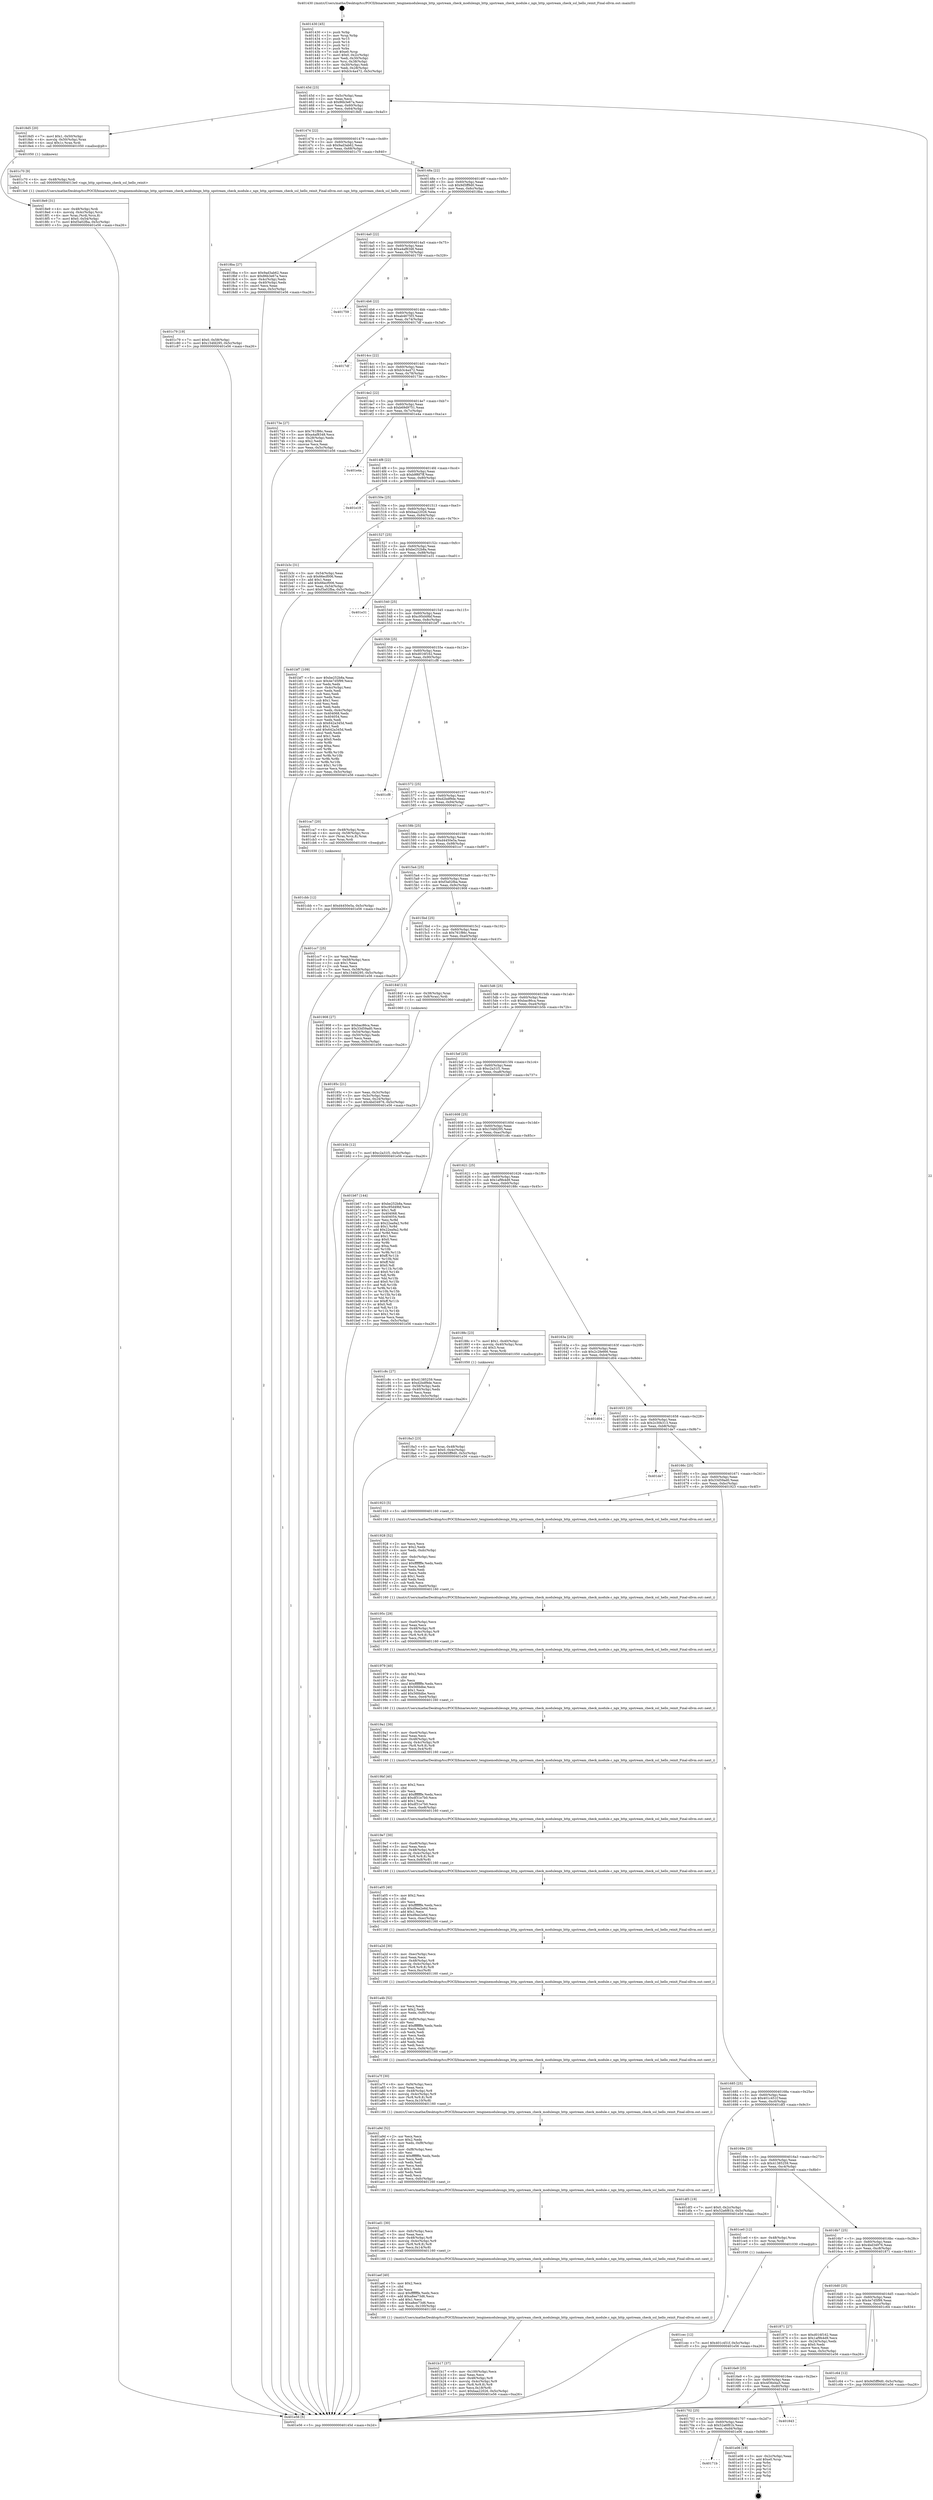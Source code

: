 digraph "0x401430" {
  label = "0x401430 (/mnt/c/Users/mathe/Desktop/tcc/POCII/binaries/extr_tenginemodulesngx_http_upstream_check_modulengx_http_upstream_check_module.c_ngx_http_upstream_check_ssl_hello_reinit_Final-ollvm.out::main(0))"
  labelloc = "t"
  node[shape=record]

  Entry [label="",width=0.3,height=0.3,shape=circle,fillcolor=black,style=filled]
  "0x40145d" [label="{
     0x40145d [23]\l
     | [instrs]\l
     &nbsp;&nbsp;0x40145d \<+3\>: mov -0x5c(%rbp),%eax\l
     &nbsp;&nbsp;0x401460 \<+2\>: mov %eax,%ecx\l
     &nbsp;&nbsp;0x401462 \<+6\>: sub $0x86b3e67a,%ecx\l
     &nbsp;&nbsp;0x401468 \<+3\>: mov %eax,-0x60(%rbp)\l
     &nbsp;&nbsp;0x40146b \<+3\>: mov %ecx,-0x64(%rbp)\l
     &nbsp;&nbsp;0x40146e \<+6\>: je 00000000004018d5 \<main+0x4a5\>\l
  }"]
  "0x4018d5" [label="{
     0x4018d5 [20]\l
     | [instrs]\l
     &nbsp;&nbsp;0x4018d5 \<+7\>: movl $0x1,-0x50(%rbp)\l
     &nbsp;&nbsp;0x4018dc \<+4\>: movslq -0x50(%rbp),%rax\l
     &nbsp;&nbsp;0x4018e0 \<+4\>: imul $0x1c,%rax,%rdi\l
     &nbsp;&nbsp;0x4018e4 \<+5\>: call 0000000000401050 \<malloc@plt\>\l
     | [calls]\l
     &nbsp;&nbsp;0x401050 \{1\} (unknown)\l
  }"]
  "0x401474" [label="{
     0x401474 [22]\l
     | [instrs]\l
     &nbsp;&nbsp;0x401474 \<+5\>: jmp 0000000000401479 \<main+0x49\>\l
     &nbsp;&nbsp;0x401479 \<+3\>: mov -0x60(%rbp),%eax\l
     &nbsp;&nbsp;0x40147c \<+5\>: sub $0x9ad3ab62,%eax\l
     &nbsp;&nbsp;0x401481 \<+3\>: mov %eax,-0x68(%rbp)\l
     &nbsp;&nbsp;0x401484 \<+6\>: je 0000000000401c70 \<main+0x840\>\l
  }"]
  Exit [label="",width=0.3,height=0.3,shape=circle,fillcolor=black,style=filled,peripheries=2]
  "0x401c70" [label="{
     0x401c70 [9]\l
     | [instrs]\l
     &nbsp;&nbsp;0x401c70 \<+4\>: mov -0x48(%rbp),%rdi\l
     &nbsp;&nbsp;0x401c74 \<+5\>: call 00000000004013e0 \<ngx_http_upstream_check_ssl_hello_reinit\>\l
     | [calls]\l
     &nbsp;&nbsp;0x4013e0 \{1\} (/mnt/c/Users/mathe/Desktop/tcc/POCII/binaries/extr_tenginemodulesngx_http_upstream_check_modulengx_http_upstream_check_module.c_ngx_http_upstream_check_ssl_hello_reinit_Final-ollvm.out::ngx_http_upstream_check_ssl_hello_reinit)\l
  }"]
  "0x40148a" [label="{
     0x40148a [22]\l
     | [instrs]\l
     &nbsp;&nbsp;0x40148a \<+5\>: jmp 000000000040148f \<main+0x5f\>\l
     &nbsp;&nbsp;0x40148f \<+3\>: mov -0x60(%rbp),%eax\l
     &nbsp;&nbsp;0x401492 \<+5\>: sub $0x9d5ff9d0,%eax\l
     &nbsp;&nbsp;0x401497 \<+3\>: mov %eax,-0x6c(%rbp)\l
     &nbsp;&nbsp;0x40149a \<+6\>: je 00000000004018ba \<main+0x48a\>\l
  }"]
  "0x40171b" [label="{
     0x40171b\l
  }", style=dashed]
  "0x4018ba" [label="{
     0x4018ba [27]\l
     | [instrs]\l
     &nbsp;&nbsp;0x4018ba \<+5\>: mov $0x9ad3ab62,%eax\l
     &nbsp;&nbsp;0x4018bf \<+5\>: mov $0x86b3e67a,%ecx\l
     &nbsp;&nbsp;0x4018c4 \<+3\>: mov -0x4c(%rbp),%edx\l
     &nbsp;&nbsp;0x4018c7 \<+3\>: cmp -0x40(%rbp),%edx\l
     &nbsp;&nbsp;0x4018ca \<+3\>: cmovl %ecx,%eax\l
     &nbsp;&nbsp;0x4018cd \<+3\>: mov %eax,-0x5c(%rbp)\l
     &nbsp;&nbsp;0x4018d0 \<+5\>: jmp 0000000000401e56 \<main+0xa26\>\l
  }"]
  "0x4014a0" [label="{
     0x4014a0 [22]\l
     | [instrs]\l
     &nbsp;&nbsp;0x4014a0 \<+5\>: jmp 00000000004014a5 \<main+0x75\>\l
     &nbsp;&nbsp;0x4014a5 \<+3\>: mov -0x60(%rbp),%eax\l
     &nbsp;&nbsp;0x4014a8 \<+5\>: sub $0xa4af8348,%eax\l
     &nbsp;&nbsp;0x4014ad \<+3\>: mov %eax,-0x70(%rbp)\l
     &nbsp;&nbsp;0x4014b0 \<+6\>: je 0000000000401759 \<main+0x329\>\l
  }"]
  "0x401e06" [label="{
     0x401e06 [19]\l
     | [instrs]\l
     &nbsp;&nbsp;0x401e06 \<+3\>: mov -0x2c(%rbp),%eax\l
     &nbsp;&nbsp;0x401e09 \<+7\>: add $0xe0,%rsp\l
     &nbsp;&nbsp;0x401e10 \<+1\>: pop %rbx\l
     &nbsp;&nbsp;0x401e11 \<+2\>: pop %r12\l
     &nbsp;&nbsp;0x401e13 \<+2\>: pop %r14\l
     &nbsp;&nbsp;0x401e15 \<+2\>: pop %r15\l
     &nbsp;&nbsp;0x401e17 \<+1\>: pop %rbp\l
     &nbsp;&nbsp;0x401e18 \<+1\>: ret\l
  }"]
  "0x401759" [label="{
     0x401759\l
  }", style=dashed]
  "0x4014b6" [label="{
     0x4014b6 [22]\l
     | [instrs]\l
     &nbsp;&nbsp;0x4014b6 \<+5\>: jmp 00000000004014bb \<main+0x8b\>\l
     &nbsp;&nbsp;0x4014bb \<+3\>: mov -0x60(%rbp),%eax\l
     &nbsp;&nbsp;0x4014be \<+5\>: sub $0xab4675f3,%eax\l
     &nbsp;&nbsp;0x4014c3 \<+3\>: mov %eax,-0x74(%rbp)\l
     &nbsp;&nbsp;0x4014c6 \<+6\>: je 00000000004017df \<main+0x3af\>\l
  }"]
  "0x401702" [label="{
     0x401702 [25]\l
     | [instrs]\l
     &nbsp;&nbsp;0x401702 \<+5\>: jmp 0000000000401707 \<main+0x2d7\>\l
     &nbsp;&nbsp;0x401707 \<+3\>: mov -0x60(%rbp),%eax\l
     &nbsp;&nbsp;0x40170a \<+5\>: sub $0x52a6f81b,%eax\l
     &nbsp;&nbsp;0x40170f \<+6\>: mov %eax,-0xd4(%rbp)\l
     &nbsp;&nbsp;0x401715 \<+6\>: je 0000000000401e06 \<main+0x9d6\>\l
  }"]
  "0x4017df" [label="{
     0x4017df\l
  }", style=dashed]
  "0x4014cc" [label="{
     0x4014cc [22]\l
     | [instrs]\l
     &nbsp;&nbsp;0x4014cc \<+5\>: jmp 00000000004014d1 \<main+0xa1\>\l
     &nbsp;&nbsp;0x4014d1 \<+3\>: mov -0x60(%rbp),%eax\l
     &nbsp;&nbsp;0x4014d4 \<+5\>: sub $0xb3c4a472,%eax\l
     &nbsp;&nbsp;0x4014d9 \<+3\>: mov %eax,-0x78(%rbp)\l
     &nbsp;&nbsp;0x4014dc \<+6\>: je 000000000040173e \<main+0x30e\>\l
  }"]
  "0x401843" [label="{
     0x401843\l
  }", style=dashed]
  "0x40173e" [label="{
     0x40173e [27]\l
     | [instrs]\l
     &nbsp;&nbsp;0x40173e \<+5\>: mov $0x761f86c,%eax\l
     &nbsp;&nbsp;0x401743 \<+5\>: mov $0xa4af8348,%ecx\l
     &nbsp;&nbsp;0x401748 \<+3\>: mov -0x28(%rbp),%edx\l
     &nbsp;&nbsp;0x40174b \<+3\>: cmp $0x2,%edx\l
     &nbsp;&nbsp;0x40174e \<+3\>: cmovne %ecx,%eax\l
     &nbsp;&nbsp;0x401751 \<+3\>: mov %eax,-0x5c(%rbp)\l
     &nbsp;&nbsp;0x401754 \<+5\>: jmp 0000000000401e56 \<main+0xa26\>\l
  }"]
  "0x4014e2" [label="{
     0x4014e2 [22]\l
     | [instrs]\l
     &nbsp;&nbsp;0x4014e2 \<+5\>: jmp 00000000004014e7 \<main+0xb7\>\l
     &nbsp;&nbsp;0x4014e7 \<+3\>: mov -0x60(%rbp),%eax\l
     &nbsp;&nbsp;0x4014ea \<+5\>: sub $0xb69d9751,%eax\l
     &nbsp;&nbsp;0x4014ef \<+3\>: mov %eax,-0x7c(%rbp)\l
     &nbsp;&nbsp;0x4014f2 \<+6\>: je 0000000000401e4a \<main+0xa1a\>\l
  }"]
  "0x401e56" [label="{
     0x401e56 [5]\l
     | [instrs]\l
     &nbsp;&nbsp;0x401e56 \<+5\>: jmp 000000000040145d \<main+0x2d\>\l
  }"]
  "0x401430" [label="{
     0x401430 [45]\l
     | [instrs]\l
     &nbsp;&nbsp;0x401430 \<+1\>: push %rbp\l
     &nbsp;&nbsp;0x401431 \<+3\>: mov %rsp,%rbp\l
     &nbsp;&nbsp;0x401434 \<+2\>: push %r15\l
     &nbsp;&nbsp;0x401436 \<+2\>: push %r14\l
     &nbsp;&nbsp;0x401438 \<+2\>: push %r12\l
     &nbsp;&nbsp;0x40143a \<+1\>: push %rbx\l
     &nbsp;&nbsp;0x40143b \<+7\>: sub $0xe0,%rsp\l
     &nbsp;&nbsp;0x401442 \<+7\>: movl $0x0,-0x2c(%rbp)\l
     &nbsp;&nbsp;0x401449 \<+3\>: mov %edi,-0x30(%rbp)\l
     &nbsp;&nbsp;0x40144c \<+4\>: mov %rsi,-0x38(%rbp)\l
     &nbsp;&nbsp;0x401450 \<+3\>: mov -0x30(%rbp),%edi\l
     &nbsp;&nbsp;0x401453 \<+3\>: mov %edi,-0x28(%rbp)\l
     &nbsp;&nbsp;0x401456 \<+7\>: movl $0xb3c4a472,-0x5c(%rbp)\l
  }"]
  "0x401cec" [label="{
     0x401cec [12]\l
     | [instrs]\l
     &nbsp;&nbsp;0x401cec \<+7\>: movl $0x401c451f,-0x5c(%rbp)\l
     &nbsp;&nbsp;0x401cf3 \<+5\>: jmp 0000000000401e56 \<main+0xa26\>\l
  }"]
  "0x401e4a" [label="{
     0x401e4a\l
  }", style=dashed]
  "0x4014f8" [label="{
     0x4014f8 [22]\l
     | [instrs]\l
     &nbsp;&nbsp;0x4014f8 \<+5\>: jmp 00000000004014fd \<main+0xcd\>\l
     &nbsp;&nbsp;0x4014fd \<+3\>: mov -0x60(%rbp),%eax\l
     &nbsp;&nbsp;0x401500 \<+5\>: sub $0xb9f6f7ff,%eax\l
     &nbsp;&nbsp;0x401505 \<+3\>: mov %eax,-0x80(%rbp)\l
     &nbsp;&nbsp;0x401508 \<+6\>: je 0000000000401e19 \<main+0x9e9\>\l
  }"]
  "0x401cbb" [label="{
     0x401cbb [12]\l
     | [instrs]\l
     &nbsp;&nbsp;0x401cbb \<+7\>: movl $0xd4450e5a,-0x5c(%rbp)\l
     &nbsp;&nbsp;0x401cc2 \<+5\>: jmp 0000000000401e56 \<main+0xa26\>\l
  }"]
  "0x401e19" [label="{
     0x401e19\l
  }", style=dashed]
  "0x40150e" [label="{
     0x40150e [25]\l
     | [instrs]\l
     &nbsp;&nbsp;0x40150e \<+5\>: jmp 0000000000401513 \<main+0xe3\>\l
     &nbsp;&nbsp;0x401513 \<+3\>: mov -0x60(%rbp),%eax\l
     &nbsp;&nbsp;0x401516 \<+5\>: sub $0xbaa22026,%eax\l
     &nbsp;&nbsp;0x40151b \<+6\>: mov %eax,-0x84(%rbp)\l
     &nbsp;&nbsp;0x401521 \<+6\>: je 0000000000401b3c \<main+0x70c\>\l
  }"]
  "0x401c79" [label="{
     0x401c79 [19]\l
     | [instrs]\l
     &nbsp;&nbsp;0x401c79 \<+7\>: movl $0x0,-0x58(%rbp)\l
     &nbsp;&nbsp;0x401c80 \<+7\>: movl $0x154fd295,-0x5c(%rbp)\l
     &nbsp;&nbsp;0x401c87 \<+5\>: jmp 0000000000401e56 \<main+0xa26\>\l
  }"]
  "0x401b3c" [label="{
     0x401b3c [31]\l
     | [instrs]\l
     &nbsp;&nbsp;0x401b3c \<+3\>: mov -0x54(%rbp),%eax\l
     &nbsp;&nbsp;0x401b3f \<+5\>: sub $0x66ecf006,%eax\l
     &nbsp;&nbsp;0x401b44 \<+3\>: add $0x1,%eax\l
     &nbsp;&nbsp;0x401b47 \<+5\>: add $0x66ecf006,%eax\l
     &nbsp;&nbsp;0x401b4c \<+3\>: mov %eax,-0x54(%rbp)\l
     &nbsp;&nbsp;0x401b4f \<+7\>: movl $0xf3a02fba,-0x5c(%rbp)\l
     &nbsp;&nbsp;0x401b56 \<+5\>: jmp 0000000000401e56 \<main+0xa26\>\l
  }"]
  "0x401527" [label="{
     0x401527 [25]\l
     | [instrs]\l
     &nbsp;&nbsp;0x401527 \<+5\>: jmp 000000000040152c \<main+0xfc\>\l
     &nbsp;&nbsp;0x40152c \<+3\>: mov -0x60(%rbp),%eax\l
     &nbsp;&nbsp;0x40152f \<+5\>: sub $0xbe252b8a,%eax\l
     &nbsp;&nbsp;0x401534 \<+6\>: mov %eax,-0x88(%rbp)\l
     &nbsp;&nbsp;0x40153a \<+6\>: je 0000000000401e31 \<main+0xa01\>\l
  }"]
  "0x4016e9" [label="{
     0x4016e9 [25]\l
     | [instrs]\l
     &nbsp;&nbsp;0x4016e9 \<+5\>: jmp 00000000004016ee \<main+0x2be\>\l
     &nbsp;&nbsp;0x4016ee \<+3\>: mov -0x60(%rbp),%eax\l
     &nbsp;&nbsp;0x4016f1 \<+5\>: sub $0x4f36d4a5,%eax\l
     &nbsp;&nbsp;0x4016f6 \<+6\>: mov %eax,-0xd0(%rbp)\l
     &nbsp;&nbsp;0x4016fc \<+6\>: je 0000000000401843 \<main+0x413\>\l
  }"]
  "0x401e31" [label="{
     0x401e31\l
  }", style=dashed]
  "0x401540" [label="{
     0x401540 [25]\l
     | [instrs]\l
     &nbsp;&nbsp;0x401540 \<+5\>: jmp 0000000000401545 \<main+0x115\>\l
     &nbsp;&nbsp;0x401545 \<+3\>: mov -0x60(%rbp),%eax\l
     &nbsp;&nbsp;0x401548 \<+5\>: sub $0xc95d49bf,%eax\l
     &nbsp;&nbsp;0x40154d \<+6\>: mov %eax,-0x8c(%rbp)\l
     &nbsp;&nbsp;0x401553 \<+6\>: je 0000000000401bf7 \<main+0x7c7\>\l
  }"]
  "0x401c64" [label="{
     0x401c64 [12]\l
     | [instrs]\l
     &nbsp;&nbsp;0x401c64 \<+7\>: movl $0x9d5ff9d0,-0x5c(%rbp)\l
     &nbsp;&nbsp;0x401c6b \<+5\>: jmp 0000000000401e56 \<main+0xa26\>\l
  }"]
  "0x401bf7" [label="{
     0x401bf7 [109]\l
     | [instrs]\l
     &nbsp;&nbsp;0x401bf7 \<+5\>: mov $0xbe252b8a,%eax\l
     &nbsp;&nbsp;0x401bfc \<+5\>: mov $0x4e7d5f99,%ecx\l
     &nbsp;&nbsp;0x401c01 \<+2\>: xor %edx,%edx\l
     &nbsp;&nbsp;0x401c03 \<+3\>: mov -0x4c(%rbp),%esi\l
     &nbsp;&nbsp;0x401c06 \<+2\>: mov %edx,%edi\l
     &nbsp;&nbsp;0x401c08 \<+2\>: sub %esi,%edi\l
     &nbsp;&nbsp;0x401c0a \<+2\>: mov %edx,%esi\l
     &nbsp;&nbsp;0x401c0c \<+3\>: sub $0x1,%esi\l
     &nbsp;&nbsp;0x401c0f \<+2\>: add %esi,%edi\l
     &nbsp;&nbsp;0x401c11 \<+2\>: sub %edi,%edx\l
     &nbsp;&nbsp;0x401c13 \<+3\>: mov %edx,-0x4c(%rbp)\l
     &nbsp;&nbsp;0x401c16 \<+7\>: mov 0x404068,%edx\l
     &nbsp;&nbsp;0x401c1d \<+7\>: mov 0x404054,%esi\l
     &nbsp;&nbsp;0x401c24 \<+2\>: mov %edx,%edi\l
     &nbsp;&nbsp;0x401c26 \<+6\>: sub $0x642a345d,%edi\l
     &nbsp;&nbsp;0x401c2c \<+3\>: sub $0x1,%edi\l
     &nbsp;&nbsp;0x401c2f \<+6\>: add $0x642a345d,%edi\l
     &nbsp;&nbsp;0x401c35 \<+3\>: imul %edi,%edx\l
     &nbsp;&nbsp;0x401c38 \<+3\>: and $0x1,%edx\l
     &nbsp;&nbsp;0x401c3b \<+3\>: cmp $0x0,%edx\l
     &nbsp;&nbsp;0x401c3e \<+4\>: sete %r8b\l
     &nbsp;&nbsp;0x401c42 \<+3\>: cmp $0xa,%esi\l
     &nbsp;&nbsp;0x401c45 \<+4\>: setl %r9b\l
     &nbsp;&nbsp;0x401c49 \<+3\>: mov %r8b,%r10b\l
     &nbsp;&nbsp;0x401c4c \<+3\>: and %r9b,%r10b\l
     &nbsp;&nbsp;0x401c4f \<+3\>: xor %r9b,%r8b\l
     &nbsp;&nbsp;0x401c52 \<+3\>: or %r8b,%r10b\l
     &nbsp;&nbsp;0x401c55 \<+4\>: test $0x1,%r10b\l
     &nbsp;&nbsp;0x401c59 \<+3\>: cmovne %ecx,%eax\l
     &nbsp;&nbsp;0x401c5c \<+3\>: mov %eax,-0x5c(%rbp)\l
     &nbsp;&nbsp;0x401c5f \<+5\>: jmp 0000000000401e56 \<main+0xa26\>\l
  }"]
  "0x401559" [label="{
     0x401559 [25]\l
     | [instrs]\l
     &nbsp;&nbsp;0x401559 \<+5\>: jmp 000000000040155e \<main+0x12e\>\l
     &nbsp;&nbsp;0x40155e \<+3\>: mov -0x60(%rbp),%eax\l
     &nbsp;&nbsp;0x401561 \<+5\>: sub $0xd016f162,%eax\l
     &nbsp;&nbsp;0x401566 \<+6\>: mov %eax,-0x90(%rbp)\l
     &nbsp;&nbsp;0x40156c \<+6\>: je 0000000000401cf8 \<main+0x8c8\>\l
  }"]
  "0x401b17" [label="{
     0x401b17 [37]\l
     | [instrs]\l
     &nbsp;&nbsp;0x401b17 \<+6\>: mov -0x100(%rbp),%ecx\l
     &nbsp;&nbsp;0x401b1d \<+3\>: imul %eax,%ecx\l
     &nbsp;&nbsp;0x401b20 \<+4\>: mov -0x48(%rbp),%r8\l
     &nbsp;&nbsp;0x401b24 \<+4\>: movslq -0x4c(%rbp),%r9\l
     &nbsp;&nbsp;0x401b28 \<+4\>: mov (%r8,%r9,8),%r8\l
     &nbsp;&nbsp;0x401b2c \<+4\>: mov %ecx,0x18(%r8)\l
     &nbsp;&nbsp;0x401b30 \<+7\>: movl $0xbaa22026,-0x5c(%rbp)\l
     &nbsp;&nbsp;0x401b37 \<+5\>: jmp 0000000000401e56 \<main+0xa26\>\l
  }"]
  "0x401cf8" [label="{
     0x401cf8\l
  }", style=dashed]
  "0x401572" [label="{
     0x401572 [25]\l
     | [instrs]\l
     &nbsp;&nbsp;0x401572 \<+5\>: jmp 0000000000401577 \<main+0x147\>\l
     &nbsp;&nbsp;0x401577 \<+3\>: mov -0x60(%rbp),%eax\l
     &nbsp;&nbsp;0x40157a \<+5\>: sub $0xd2bdf9de,%eax\l
     &nbsp;&nbsp;0x40157f \<+6\>: mov %eax,-0x94(%rbp)\l
     &nbsp;&nbsp;0x401585 \<+6\>: je 0000000000401ca7 \<main+0x877\>\l
  }"]
  "0x401aef" [label="{
     0x401aef [40]\l
     | [instrs]\l
     &nbsp;&nbsp;0x401aef \<+5\>: mov $0x2,%ecx\l
     &nbsp;&nbsp;0x401af4 \<+1\>: cltd\l
     &nbsp;&nbsp;0x401af5 \<+2\>: idiv %ecx\l
     &nbsp;&nbsp;0x401af7 \<+6\>: imul $0xfffffffe,%edx,%ecx\l
     &nbsp;&nbsp;0x401afd \<+6\>: add $0xa8ee73d6,%ecx\l
     &nbsp;&nbsp;0x401b03 \<+3\>: add $0x1,%ecx\l
     &nbsp;&nbsp;0x401b06 \<+6\>: sub $0xa8ee73d6,%ecx\l
     &nbsp;&nbsp;0x401b0c \<+6\>: mov %ecx,-0x100(%rbp)\l
     &nbsp;&nbsp;0x401b12 \<+5\>: call 0000000000401160 \<next_i\>\l
     | [calls]\l
     &nbsp;&nbsp;0x401160 \{1\} (/mnt/c/Users/mathe/Desktop/tcc/POCII/binaries/extr_tenginemodulesngx_http_upstream_check_modulengx_http_upstream_check_module.c_ngx_http_upstream_check_ssl_hello_reinit_Final-ollvm.out::next_i)\l
  }"]
  "0x401ca7" [label="{
     0x401ca7 [20]\l
     | [instrs]\l
     &nbsp;&nbsp;0x401ca7 \<+4\>: mov -0x48(%rbp),%rax\l
     &nbsp;&nbsp;0x401cab \<+4\>: movslq -0x58(%rbp),%rcx\l
     &nbsp;&nbsp;0x401caf \<+4\>: mov (%rax,%rcx,8),%rax\l
     &nbsp;&nbsp;0x401cb3 \<+3\>: mov %rax,%rdi\l
     &nbsp;&nbsp;0x401cb6 \<+5\>: call 0000000000401030 \<free@plt\>\l
     | [calls]\l
     &nbsp;&nbsp;0x401030 \{1\} (unknown)\l
  }"]
  "0x40158b" [label="{
     0x40158b [25]\l
     | [instrs]\l
     &nbsp;&nbsp;0x40158b \<+5\>: jmp 0000000000401590 \<main+0x160\>\l
     &nbsp;&nbsp;0x401590 \<+3\>: mov -0x60(%rbp),%eax\l
     &nbsp;&nbsp;0x401593 \<+5\>: sub $0xd4450e5a,%eax\l
     &nbsp;&nbsp;0x401598 \<+6\>: mov %eax,-0x98(%rbp)\l
     &nbsp;&nbsp;0x40159e \<+6\>: je 0000000000401cc7 \<main+0x897\>\l
  }"]
  "0x401ad1" [label="{
     0x401ad1 [30]\l
     | [instrs]\l
     &nbsp;&nbsp;0x401ad1 \<+6\>: mov -0xfc(%rbp),%ecx\l
     &nbsp;&nbsp;0x401ad7 \<+3\>: imul %eax,%ecx\l
     &nbsp;&nbsp;0x401ada \<+4\>: mov -0x48(%rbp),%r8\l
     &nbsp;&nbsp;0x401ade \<+4\>: movslq -0x4c(%rbp),%r9\l
     &nbsp;&nbsp;0x401ae2 \<+4\>: mov (%r8,%r9,8),%r8\l
     &nbsp;&nbsp;0x401ae6 \<+4\>: mov %ecx,0x14(%r8)\l
     &nbsp;&nbsp;0x401aea \<+5\>: call 0000000000401160 \<next_i\>\l
     | [calls]\l
     &nbsp;&nbsp;0x401160 \{1\} (/mnt/c/Users/mathe/Desktop/tcc/POCII/binaries/extr_tenginemodulesngx_http_upstream_check_modulengx_http_upstream_check_module.c_ngx_http_upstream_check_ssl_hello_reinit_Final-ollvm.out::next_i)\l
  }"]
  "0x401cc7" [label="{
     0x401cc7 [25]\l
     | [instrs]\l
     &nbsp;&nbsp;0x401cc7 \<+2\>: xor %eax,%eax\l
     &nbsp;&nbsp;0x401cc9 \<+3\>: mov -0x58(%rbp),%ecx\l
     &nbsp;&nbsp;0x401ccc \<+3\>: sub $0x1,%eax\l
     &nbsp;&nbsp;0x401ccf \<+2\>: sub %eax,%ecx\l
     &nbsp;&nbsp;0x401cd1 \<+3\>: mov %ecx,-0x58(%rbp)\l
     &nbsp;&nbsp;0x401cd4 \<+7\>: movl $0x154fd295,-0x5c(%rbp)\l
     &nbsp;&nbsp;0x401cdb \<+5\>: jmp 0000000000401e56 \<main+0xa26\>\l
  }"]
  "0x4015a4" [label="{
     0x4015a4 [25]\l
     | [instrs]\l
     &nbsp;&nbsp;0x4015a4 \<+5\>: jmp 00000000004015a9 \<main+0x179\>\l
     &nbsp;&nbsp;0x4015a9 \<+3\>: mov -0x60(%rbp),%eax\l
     &nbsp;&nbsp;0x4015ac \<+5\>: sub $0xf3a02fba,%eax\l
     &nbsp;&nbsp;0x4015b1 \<+6\>: mov %eax,-0x9c(%rbp)\l
     &nbsp;&nbsp;0x4015b7 \<+6\>: je 0000000000401908 \<main+0x4d8\>\l
  }"]
  "0x401a9d" [label="{
     0x401a9d [52]\l
     | [instrs]\l
     &nbsp;&nbsp;0x401a9d \<+2\>: xor %ecx,%ecx\l
     &nbsp;&nbsp;0x401a9f \<+5\>: mov $0x2,%edx\l
     &nbsp;&nbsp;0x401aa4 \<+6\>: mov %edx,-0xf8(%rbp)\l
     &nbsp;&nbsp;0x401aaa \<+1\>: cltd\l
     &nbsp;&nbsp;0x401aab \<+6\>: mov -0xf8(%rbp),%esi\l
     &nbsp;&nbsp;0x401ab1 \<+2\>: idiv %esi\l
     &nbsp;&nbsp;0x401ab3 \<+6\>: imul $0xfffffffe,%edx,%edx\l
     &nbsp;&nbsp;0x401ab9 \<+2\>: mov %ecx,%edi\l
     &nbsp;&nbsp;0x401abb \<+2\>: sub %edx,%edi\l
     &nbsp;&nbsp;0x401abd \<+2\>: mov %ecx,%edx\l
     &nbsp;&nbsp;0x401abf \<+3\>: sub $0x1,%edx\l
     &nbsp;&nbsp;0x401ac2 \<+2\>: add %edx,%edi\l
     &nbsp;&nbsp;0x401ac4 \<+2\>: sub %edi,%ecx\l
     &nbsp;&nbsp;0x401ac6 \<+6\>: mov %ecx,-0xfc(%rbp)\l
     &nbsp;&nbsp;0x401acc \<+5\>: call 0000000000401160 \<next_i\>\l
     | [calls]\l
     &nbsp;&nbsp;0x401160 \{1\} (/mnt/c/Users/mathe/Desktop/tcc/POCII/binaries/extr_tenginemodulesngx_http_upstream_check_modulengx_http_upstream_check_module.c_ngx_http_upstream_check_ssl_hello_reinit_Final-ollvm.out::next_i)\l
  }"]
  "0x401908" [label="{
     0x401908 [27]\l
     | [instrs]\l
     &nbsp;&nbsp;0x401908 \<+5\>: mov $0xbac86ca,%eax\l
     &nbsp;&nbsp;0x40190d \<+5\>: mov $0x33d59ad0,%ecx\l
     &nbsp;&nbsp;0x401912 \<+3\>: mov -0x54(%rbp),%edx\l
     &nbsp;&nbsp;0x401915 \<+3\>: cmp -0x50(%rbp),%edx\l
     &nbsp;&nbsp;0x401918 \<+3\>: cmovl %ecx,%eax\l
     &nbsp;&nbsp;0x40191b \<+3\>: mov %eax,-0x5c(%rbp)\l
     &nbsp;&nbsp;0x40191e \<+5\>: jmp 0000000000401e56 \<main+0xa26\>\l
  }"]
  "0x4015bd" [label="{
     0x4015bd [25]\l
     | [instrs]\l
     &nbsp;&nbsp;0x4015bd \<+5\>: jmp 00000000004015c2 \<main+0x192\>\l
     &nbsp;&nbsp;0x4015c2 \<+3\>: mov -0x60(%rbp),%eax\l
     &nbsp;&nbsp;0x4015c5 \<+5\>: sub $0x761f86c,%eax\l
     &nbsp;&nbsp;0x4015ca \<+6\>: mov %eax,-0xa0(%rbp)\l
     &nbsp;&nbsp;0x4015d0 \<+6\>: je 000000000040184f \<main+0x41f\>\l
  }"]
  "0x401a7f" [label="{
     0x401a7f [30]\l
     | [instrs]\l
     &nbsp;&nbsp;0x401a7f \<+6\>: mov -0xf4(%rbp),%ecx\l
     &nbsp;&nbsp;0x401a85 \<+3\>: imul %eax,%ecx\l
     &nbsp;&nbsp;0x401a88 \<+4\>: mov -0x48(%rbp),%r8\l
     &nbsp;&nbsp;0x401a8c \<+4\>: movslq -0x4c(%rbp),%r9\l
     &nbsp;&nbsp;0x401a90 \<+4\>: mov (%r8,%r9,8),%r8\l
     &nbsp;&nbsp;0x401a94 \<+4\>: mov %ecx,0x10(%r8)\l
     &nbsp;&nbsp;0x401a98 \<+5\>: call 0000000000401160 \<next_i\>\l
     | [calls]\l
     &nbsp;&nbsp;0x401160 \{1\} (/mnt/c/Users/mathe/Desktop/tcc/POCII/binaries/extr_tenginemodulesngx_http_upstream_check_modulengx_http_upstream_check_module.c_ngx_http_upstream_check_ssl_hello_reinit_Final-ollvm.out::next_i)\l
  }"]
  "0x40184f" [label="{
     0x40184f [13]\l
     | [instrs]\l
     &nbsp;&nbsp;0x40184f \<+4\>: mov -0x38(%rbp),%rax\l
     &nbsp;&nbsp;0x401853 \<+4\>: mov 0x8(%rax),%rdi\l
     &nbsp;&nbsp;0x401857 \<+5\>: call 0000000000401060 \<atoi@plt\>\l
     | [calls]\l
     &nbsp;&nbsp;0x401060 \{1\} (unknown)\l
  }"]
  "0x4015d6" [label="{
     0x4015d6 [25]\l
     | [instrs]\l
     &nbsp;&nbsp;0x4015d6 \<+5\>: jmp 00000000004015db \<main+0x1ab\>\l
     &nbsp;&nbsp;0x4015db \<+3\>: mov -0x60(%rbp),%eax\l
     &nbsp;&nbsp;0x4015de \<+5\>: sub $0xbac86ca,%eax\l
     &nbsp;&nbsp;0x4015e3 \<+6\>: mov %eax,-0xa4(%rbp)\l
     &nbsp;&nbsp;0x4015e9 \<+6\>: je 0000000000401b5b \<main+0x72b\>\l
  }"]
  "0x40185c" [label="{
     0x40185c [21]\l
     | [instrs]\l
     &nbsp;&nbsp;0x40185c \<+3\>: mov %eax,-0x3c(%rbp)\l
     &nbsp;&nbsp;0x40185f \<+3\>: mov -0x3c(%rbp),%eax\l
     &nbsp;&nbsp;0x401862 \<+3\>: mov %eax,-0x24(%rbp)\l
     &nbsp;&nbsp;0x401865 \<+7\>: movl $0x4bd34976,-0x5c(%rbp)\l
     &nbsp;&nbsp;0x40186c \<+5\>: jmp 0000000000401e56 \<main+0xa26\>\l
  }"]
  "0x401a4b" [label="{
     0x401a4b [52]\l
     | [instrs]\l
     &nbsp;&nbsp;0x401a4b \<+2\>: xor %ecx,%ecx\l
     &nbsp;&nbsp;0x401a4d \<+5\>: mov $0x2,%edx\l
     &nbsp;&nbsp;0x401a52 \<+6\>: mov %edx,-0xf0(%rbp)\l
     &nbsp;&nbsp;0x401a58 \<+1\>: cltd\l
     &nbsp;&nbsp;0x401a59 \<+6\>: mov -0xf0(%rbp),%esi\l
     &nbsp;&nbsp;0x401a5f \<+2\>: idiv %esi\l
     &nbsp;&nbsp;0x401a61 \<+6\>: imul $0xfffffffe,%edx,%edx\l
     &nbsp;&nbsp;0x401a67 \<+2\>: mov %ecx,%edi\l
     &nbsp;&nbsp;0x401a69 \<+2\>: sub %edx,%edi\l
     &nbsp;&nbsp;0x401a6b \<+2\>: mov %ecx,%edx\l
     &nbsp;&nbsp;0x401a6d \<+3\>: sub $0x1,%edx\l
     &nbsp;&nbsp;0x401a70 \<+2\>: add %edx,%edi\l
     &nbsp;&nbsp;0x401a72 \<+2\>: sub %edi,%ecx\l
     &nbsp;&nbsp;0x401a74 \<+6\>: mov %ecx,-0xf4(%rbp)\l
     &nbsp;&nbsp;0x401a7a \<+5\>: call 0000000000401160 \<next_i\>\l
     | [calls]\l
     &nbsp;&nbsp;0x401160 \{1\} (/mnt/c/Users/mathe/Desktop/tcc/POCII/binaries/extr_tenginemodulesngx_http_upstream_check_modulengx_http_upstream_check_module.c_ngx_http_upstream_check_ssl_hello_reinit_Final-ollvm.out::next_i)\l
  }"]
  "0x401b5b" [label="{
     0x401b5b [12]\l
     | [instrs]\l
     &nbsp;&nbsp;0x401b5b \<+7\>: movl $0xc2a31f1,-0x5c(%rbp)\l
     &nbsp;&nbsp;0x401b62 \<+5\>: jmp 0000000000401e56 \<main+0xa26\>\l
  }"]
  "0x4015ef" [label="{
     0x4015ef [25]\l
     | [instrs]\l
     &nbsp;&nbsp;0x4015ef \<+5\>: jmp 00000000004015f4 \<main+0x1c4\>\l
     &nbsp;&nbsp;0x4015f4 \<+3\>: mov -0x60(%rbp),%eax\l
     &nbsp;&nbsp;0x4015f7 \<+5\>: sub $0xc2a31f1,%eax\l
     &nbsp;&nbsp;0x4015fc \<+6\>: mov %eax,-0xa8(%rbp)\l
     &nbsp;&nbsp;0x401602 \<+6\>: je 0000000000401b67 \<main+0x737\>\l
  }"]
  "0x401a2d" [label="{
     0x401a2d [30]\l
     | [instrs]\l
     &nbsp;&nbsp;0x401a2d \<+6\>: mov -0xec(%rbp),%ecx\l
     &nbsp;&nbsp;0x401a33 \<+3\>: imul %eax,%ecx\l
     &nbsp;&nbsp;0x401a36 \<+4\>: mov -0x48(%rbp),%r8\l
     &nbsp;&nbsp;0x401a3a \<+4\>: movslq -0x4c(%rbp),%r9\l
     &nbsp;&nbsp;0x401a3e \<+4\>: mov (%r8,%r9,8),%r8\l
     &nbsp;&nbsp;0x401a42 \<+4\>: mov %ecx,0xc(%r8)\l
     &nbsp;&nbsp;0x401a46 \<+5\>: call 0000000000401160 \<next_i\>\l
     | [calls]\l
     &nbsp;&nbsp;0x401160 \{1\} (/mnt/c/Users/mathe/Desktop/tcc/POCII/binaries/extr_tenginemodulesngx_http_upstream_check_modulengx_http_upstream_check_module.c_ngx_http_upstream_check_ssl_hello_reinit_Final-ollvm.out::next_i)\l
  }"]
  "0x401b67" [label="{
     0x401b67 [144]\l
     | [instrs]\l
     &nbsp;&nbsp;0x401b67 \<+5\>: mov $0xbe252b8a,%eax\l
     &nbsp;&nbsp;0x401b6c \<+5\>: mov $0xc95d49bf,%ecx\l
     &nbsp;&nbsp;0x401b71 \<+2\>: mov $0x1,%dl\l
     &nbsp;&nbsp;0x401b73 \<+7\>: mov 0x404068,%esi\l
     &nbsp;&nbsp;0x401b7a \<+7\>: mov 0x404054,%edi\l
     &nbsp;&nbsp;0x401b81 \<+3\>: mov %esi,%r8d\l
     &nbsp;&nbsp;0x401b84 \<+7\>: sub $0x22ea9a2,%r8d\l
     &nbsp;&nbsp;0x401b8b \<+4\>: sub $0x1,%r8d\l
     &nbsp;&nbsp;0x401b8f \<+7\>: add $0x22ea9a2,%r8d\l
     &nbsp;&nbsp;0x401b96 \<+4\>: imul %r8d,%esi\l
     &nbsp;&nbsp;0x401b9a \<+3\>: and $0x1,%esi\l
     &nbsp;&nbsp;0x401b9d \<+3\>: cmp $0x0,%esi\l
     &nbsp;&nbsp;0x401ba0 \<+4\>: sete %r9b\l
     &nbsp;&nbsp;0x401ba4 \<+3\>: cmp $0xa,%edi\l
     &nbsp;&nbsp;0x401ba7 \<+4\>: setl %r10b\l
     &nbsp;&nbsp;0x401bab \<+3\>: mov %r9b,%r11b\l
     &nbsp;&nbsp;0x401bae \<+4\>: xor $0xff,%r11b\l
     &nbsp;&nbsp;0x401bb2 \<+3\>: mov %r10b,%bl\l
     &nbsp;&nbsp;0x401bb5 \<+3\>: xor $0xff,%bl\l
     &nbsp;&nbsp;0x401bb8 \<+3\>: xor $0x0,%dl\l
     &nbsp;&nbsp;0x401bbb \<+3\>: mov %r11b,%r14b\l
     &nbsp;&nbsp;0x401bbe \<+4\>: and $0x0,%r14b\l
     &nbsp;&nbsp;0x401bc2 \<+3\>: and %dl,%r9b\l
     &nbsp;&nbsp;0x401bc5 \<+3\>: mov %bl,%r15b\l
     &nbsp;&nbsp;0x401bc8 \<+4\>: and $0x0,%r15b\l
     &nbsp;&nbsp;0x401bcc \<+3\>: and %dl,%r10b\l
     &nbsp;&nbsp;0x401bcf \<+3\>: or %r9b,%r14b\l
     &nbsp;&nbsp;0x401bd2 \<+3\>: or %r10b,%r15b\l
     &nbsp;&nbsp;0x401bd5 \<+3\>: xor %r15b,%r14b\l
     &nbsp;&nbsp;0x401bd8 \<+3\>: or %bl,%r11b\l
     &nbsp;&nbsp;0x401bdb \<+4\>: xor $0xff,%r11b\l
     &nbsp;&nbsp;0x401bdf \<+3\>: or $0x0,%dl\l
     &nbsp;&nbsp;0x401be2 \<+3\>: and %dl,%r11b\l
     &nbsp;&nbsp;0x401be5 \<+3\>: or %r11b,%r14b\l
     &nbsp;&nbsp;0x401be8 \<+4\>: test $0x1,%r14b\l
     &nbsp;&nbsp;0x401bec \<+3\>: cmovne %ecx,%eax\l
     &nbsp;&nbsp;0x401bef \<+3\>: mov %eax,-0x5c(%rbp)\l
     &nbsp;&nbsp;0x401bf2 \<+5\>: jmp 0000000000401e56 \<main+0xa26\>\l
  }"]
  "0x401608" [label="{
     0x401608 [25]\l
     | [instrs]\l
     &nbsp;&nbsp;0x401608 \<+5\>: jmp 000000000040160d \<main+0x1dd\>\l
     &nbsp;&nbsp;0x40160d \<+3\>: mov -0x60(%rbp),%eax\l
     &nbsp;&nbsp;0x401610 \<+5\>: sub $0x154fd295,%eax\l
     &nbsp;&nbsp;0x401615 \<+6\>: mov %eax,-0xac(%rbp)\l
     &nbsp;&nbsp;0x40161b \<+6\>: je 0000000000401c8c \<main+0x85c\>\l
  }"]
  "0x401a05" [label="{
     0x401a05 [40]\l
     | [instrs]\l
     &nbsp;&nbsp;0x401a05 \<+5\>: mov $0x2,%ecx\l
     &nbsp;&nbsp;0x401a0a \<+1\>: cltd\l
     &nbsp;&nbsp;0x401a0b \<+2\>: idiv %ecx\l
     &nbsp;&nbsp;0x401a0d \<+6\>: imul $0xfffffffe,%edx,%ecx\l
     &nbsp;&nbsp;0x401a13 \<+6\>: sub $0xd9ee2e6d,%ecx\l
     &nbsp;&nbsp;0x401a19 \<+3\>: add $0x1,%ecx\l
     &nbsp;&nbsp;0x401a1c \<+6\>: add $0xd9ee2e6d,%ecx\l
     &nbsp;&nbsp;0x401a22 \<+6\>: mov %ecx,-0xec(%rbp)\l
     &nbsp;&nbsp;0x401a28 \<+5\>: call 0000000000401160 \<next_i\>\l
     | [calls]\l
     &nbsp;&nbsp;0x401160 \{1\} (/mnt/c/Users/mathe/Desktop/tcc/POCII/binaries/extr_tenginemodulesngx_http_upstream_check_modulengx_http_upstream_check_module.c_ngx_http_upstream_check_ssl_hello_reinit_Final-ollvm.out::next_i)\l
  }"]
  "0x401c8c" [label="{
     0x401c8c [27]\l
     | [instrs]\l
     &nbsp;&nbsp;0x401c8c \<+5\>: mov $0x41385259,%eax\l
     &nbsp;&nbsp;0x401c91 \<+5\>: mov $0xd2bdf9de,%ecx\l
     &nbsp;&nbsp;0x401c96 \<+3\>: mov -0x58(%rbp),%edx\l
     &nbsp;&nbsp;0x401c99 \<+3\>: cmp -0x40(%rbp),%edx\l
     &nbsp;&nbsp;0x401c9c \<+3\>: cmovl %ecx,%eax\l
     &nbsp;&nbsp;0x401c9f \<+3\>: mov %eax,-0x5c(%rbp)\l
     &nbsp;&nbsp;0x401ca2 \<+5\>: jmp 0000000000401e56 \<main+0xa26\>\l
  }"]
  "0x401621" [label="{
     0x401621 [25]\l
     | [instrs]\l
     &nbsp;&nbsp;0x401621 \<+5\>: jmp 0000000000401626 \<main+0x1f6\>\l
     &nbsp;&nbsp;0x401626 \<+3\>: mov -0x60(%rbp),%eax\l
     &nbsp;&nbsp;0x401629 \<+5\>: sub $0x1af9b4d9,%eax\l
     &nbsp;&nbsp;0x40162e \<+6\>: mov %eax,-0xb0(%rbp)\l
     &nbsp;&nbsp;0x401634 \<+6\>: je 000000000040188c \<main+0x45c\>\l
  }"]
  "0x4019e7" [label="{
     0x4019e7 [30]\l
     | [instrs]\l
     &nbsp;&nbsp;0x4019e7 \<+6\>: mov -0xe8(%rbp),%ecx\l
     &nbsp;&nbsp;0x4019ed \<+3\>: imul %eax,%ecx\l
     &nbsp;&nbsp;0x4019f0 \<+4\>: mov -0x48(%rbp),%r8\l
     &nbsp;&nbsp;0x4019f4 \<+4\>: movslq -0x4c(%rbp),%r9\l
     &nbsp;&nbsp;0x4019f8 \<+4\>: mov (%r8,%r9,8),%r8\l
     &nbsp;&nbsp;0x4019fc \<+4\>: mov %ecx,0x8(%r8)\l
     &nbsp;&nbsp;0x401a00 \<+5\>: call 0000000000401160 \<next_i\>\l
     | [calls]\l
     &nbsp;&nbsp;0x401160 \{1\} (/mnt/c/Users/mathe/Desktop/tcc/POCII/binaries/extr_tenginemodulesngx_http_upstream_check_modulengx_http_upstream_check_module.c_ngx_http_upstream_check_ssl_hello_reinit_Final-ollvm.out::next_i)\l
  }"]
  "0x40188c" [label="{
     0x40188c [23]\l
     | [instrs]\l
     &nbsp;&nbsp;0x40188c \<+7\>: movl $0x1,-0x40(%rbp)\l
     &nbsp;&nbsp;0x401893 \<+4\>: movslq -0x40(%rbp),%rax\l
     &nbsp;&nbsp;0x401897 \<+4\>: shl $0x3,%rax\l
     &nbsp;&nbsp;0x40189b \<+3\>: mov %rax,%rdi\l
     &nbsp;&nbsp;0x40189e \<+5\>: call 0000000000401050 \<malloc@plt\>\l
     | [calls]\l
     &nbsp;&nbsp;0x401050 \{1\} (unknown)\l
  }"]
  "0x40163a" [label="{
     0x40163a [25]\l
     | [instrs]\l
     &nbsp;&nbsp;0x40163a \<+5\>: jmp 000000000040163f \<main+0x20f\>\l
     &nbsp;&nbsp;0x40163f \<+3\>: mov -0x60(%rbp),%eax\l
     &nbsp;&nbsp;0x401642 \<+5\>: sub $0x2c2fe666,%eax\l
     &nbsp;&nbsp;0x401647 \<+6\>: mov %eax,-0xb4(%rbp)\l
     &nbsp;&nbsp;0x40164d \<+6\>: je 0000000000401d04 \<main+0x8d4\>\l
  }"]
  "0x4019bf" [label="{
     0x4019bf [40]\l
     | [instrs]\l
     &nbsp;&nbsp;0x4019bf \<+5\>: mov $0x2,%ecx\l
     &nbsp;&nbsp;0x4019c4 \<+1\>: cltd\l
     &nbsp;&nbsp;0x4019c5 \<+2\>: idiv %ecx\l
     &nbsp;&nbsp;0x4019c7 \<+6\>: imul $0xfffffffe,%edx,%ecx\l
     &nbsp;&nbsp;0x4019cd \<+6\>: add $0xdf31e7b0,%ecx\l
     &nbsp;&nbsp;0x4019d3 \<+3\>: add $0x1,%ecx\l
     &nbsp;&nbsp;0x4019d6 \<+6\>: sub $0xdf31e7b0,%ecx\l
     &nbsp;&nbsp;0x4019dc \<+6\>: mov %ecx,-0xe8(%rbp)\l
     &nbsp;&nbsp;0x4019e2 \<+5\>: call 0000000000401160 \<next_i\>\l
     | [calls]\l
     &nbsp;&nbsp;0x401160 \{1\} (/mnt/c/Users/mathe/Desktop/tcc/POCII/binaries/extr_tenginemodulesngx_http_upstream_check_modulengx_http_upstream_check_module.c_ngx_http_upstream_check_ssl_hello_reinit_Final-ollvm.out::next_i)\l
  }"]
  "0x401d04" [label="{
     0x401d04\l
  }", style=dashed]
  "0x401653" [label="{
     0x401653 [25]\l
     | [instrs]\l
     &nbsp;&nbsp;0x401653 \<+5\>: jmp 0000000000401658 \<main+0x228\>\l
     &nbsp;&nbsp;0x401658 \<+3\>: mov -0x60(%rbp),%eax\l
     &nbsp;&nbsp;0x40165b \<+5\>: sub $0x2c30b313,%eax\l
     &nbsp;&nbsp;0x401660 \<+6\>: mov %eax,-0xb8(%rbp)\l
     &nbsp;&nbsp;0x401666 \<+6\>: je 0000000000401de7 \<main+0x9b7\>\l
  }"]
  "0x4019a1" [label="{
     0x4019a1 [30]\l
     | [instrs]\l
     &nbsp;&nbsp;0x4019a1 \<+6\>: mov -0xe4(%rbp),%ecx\l
     &nbsp;&nbsp;0x4019a7 \<+3\>: imul %eax,%ecx\l
     &nbsp;&nbsp;0x4019aa \<+4\>: mov -0x48(%rbp),%r8\l
     &nbsp;&nbsp;0x4019ae \<+4\>: movslq -0x4c(%rbp),%r9\l
     &nbsp;&nbsp;0x4019b2 \<+4\>: mov (%r8,%r9,8),%r8\l
     &nbsp;&nbsp;0x4019b6 \<+4\>: mov %ecx,0x4(%r8)\l
     &nbsp;&nbsp;0x4019ba \<+5\>: call 0000000000401160 \<next_i\>\l
     | [calls]\l
     &nbsp;&nbsp;0x401160 \{1\} (/mnt/c/Users/mathe/Desktop/tcc/POCII/binaries/extr_tenginemodulesngx_http_upstream_check_modulengx_http_upstream_check_module.c_ngx_http_upstream_check_ssl_hello_reinit_Final-ollvm.out::next_i)\l
  }"]
  "0x401de7" [label="{
     0x401de7\l
  }", style=dashed]
  "0x40166c" [label="{
     0x40166c [25]\l
     | [instrs]\l
     &nbsp;&nbsp;0x40166c \<+5\>: jmp 0000000000401671 \<main+0x241\>\l
     &nbsp;&nbsp;0x401671 \<+3\>: mov -0x60(%rbp),%eax\l
     &nbsp;&nbsp;0x401674 \<+5\>: sub $0x33d59ad0,%eax\l
     &nbsp;&nbsp;0x401679 \<+6\>: mov %eax,-0xbc(%rbp)\l
     &nbsp;&nbsp;0x40167f \<+6\>: je 0000000000401923 \<main+0x4f3\>\l
  }"]
  "0x401979" [label="{
     0x401979 [40]\l
     | [instrs]\l
     &nbsp;&nbsp;0x401979 \<+5\>: mov $0x2,%ecx\l
     &nbsp;&nbsp;0x40197e \<+1\>: cltd\l
     &nbsp;&nbsp;0x40197f \<+2\>: idiv %ecx\l
     &nbsp;&nbsp;0x401981 \<+6\>: imul $0xfffffffe,%edx,%ecx\l
     &nbsp;&nbsp;0x401987 \<+6\>: sub $0x56fddbe,%ecx\l
     &nbsp;&nbsp;0x40198d \<+3\>: add $0x1,%ecx\l
     &nbsp;&nbsp;0x401990 \<+6\>: add $0x56fddbe,%ecx\l
     &nbsp;&nbsp;0x401996 \<+6\>: mov %ecx,-0xe4(%rbp)\l
     &nbsp;&nbsp;0x40199c \<+5\>: call 0000000000401160 \<next_i\>\l
     | [calls]\l
     &nbsp;&nbsp;0x401160 \{1\} (/mnt/c/Users/mathe/Desktop/tcc/POCII/binaries/extr_tenginemodulesngx_http_upstream_check_modulengx_http_upstream_check_module.c_ngx_http_upstream_check_ssl_hello_reinit_Final-ollvm.out::next_i)\l
  }"]
  "0x401923" [label="{
     0x401923 [5]\l
     | [instrs]\l
     &nbsp;&nbsp;0x401923 \<+5\>: call 0000000000401160 \<next_i\>\l
     | [calls]\l
     &nbsp;&nbsp;0x401160 \{1\} (/mnt/c/Users/mathe/Desktop/tcc/POCII/binaries/extr_tenginemodulesngx_http_upstream_check_modulengx_http_upstream_check_module.c_ngx_http_upstream_check_ssl_hello_reinit_Final-ollvm.out::next_i)\l
  }"]
  "0x401685" [label="{
     0x401685 [25]\l
     | [instrs]\l
     &nbsp;&nbsp;0x401685 \<+5\>: jmp 000000000040168a \<main+0x25a\>\l
     &nbsp;&nbsp;0x40168a \<+3\>: mov -0x60(%rbp),%eax\l
     &nbsp;&nbsp;0x40168d \<+5\>: sub $0x401c451f,%eax\l
     &nbsp;&nbsp;0x401692 \<+6\>: mov %eax,-0xc0(%rbp)\l
     &nbsp;&nbsp;0x401698 \<+6\>: je 0000000000401df3 \<main+0x9c3\>\l
  }"]
  "0x40195c" [label="{
     0x40195c [29]\l
     | [instrs]\l
     &nbsp;&nbsp;0x40195c \<+6\>: mov -0xe0(%rbp),%ecx\l
     &nbsp;&nbsp;0x401962 \<+3\>: imul %eax,%ecx\l
     &nbsp;&nbsp;0x401965 \<+4\>: mov -0x48(%rbp),%r8\l
     &nbsp;&nbsp;0x401969 \<+4\>: movslq -0x4c(%rbp),%r9\l
     &nbsp;&nbsp;0x40196d \<+4\>: mov (%r8,%r9,8),%r8\l
     &nbsp;&nbsp;0x401971 \<+3\>: mov %ecx,(%r8)\l
     &nbsp;&nbsp;0x401974 \<+5\>: call 0000000000401160 \<next_i\>\l
     | [calls]\l
     &nbsp;&nbsp;0x401160 \{1\} (/mnt/c/Users/mathe/Desktop/tcc/POCII/binaries/extr_tenginemodulesngx_http_upstream_check_modulengx_http_upstream_check_module.c_ngx_http_upstream_check_ssl_hello_reinit_Final-ollvm.out::next_i)\l
  }"]
  "0x401df3" [label="{
     0x401df3 [19]\l
     | [instrs]\l
     &nbsp;&nbsp;0x401df3 \<+7\>: movl $0x0,-0x2c(%rbp)\l
     &nbsp;&nbsp;0x401dfa \<+7\>: movl $0x52a6f81b,-0x5c(%rbp)\l
     &nbsp;&nbsp;0x401e01 \<+5\>: jmp 0000000000401e56 \<main+0xa26\>\l
  }"]
  "0x40169e" [label="{
     0x40169e [25]\l
     | [instrs]\l
     &nbsp;&nbsp;0x40169e \<+5\>: jmp 00000000004016a3 \<main+0x273\>\l
     &nbsp;&nbsp;0x4016a3 \<+3\>: mov -0x60(%rbp),%eax\l
     &nbsp;&nbsp;0x4016a6 \<+5\>: sub $0x41385259,%eax\l
     &nbsp;&nbsp;0x4016ab \<+6\>: mov %eax,-0xc4(%rbp)\l
     &nbsp;&nbsp;0x4016b1 \<+6\>: je 0000000000401ce0 \<main+0x8b0\>\l
  }"]
  "0x401928" [label="{
     0x401928 [52]\l
     | [instrs]\l
     &nbsp;&nbsp;0x401928 \<+2\>: xor %ecx,%ecx\l
     &nbsp;&nbsp;0x40192a \<+5\>: mov $0x2,%edx\l
     &nbsp;&nbsp;0x40192f \<+6\>: mov %edx,-0xdc(%rbp)\l
     &nbsp;&nbsp;0x401935 \<+1\>: cltd\l
     &nbsp;&nbsp;0x401936 \<+6\>: mov -0xdc(%rbp),%esi\l
     &nbsp;&nbsp;0x40193c \<+2\>: idiv %esi\l
     &nbsp;&nbsp;0x40193e \<+6\>: imul $0xfffffffe,%edx,%edx\l
     &nbsp;&nbsp;0x401944 \<+2\>: mov %ecx,%edi\l
     &nbsp;&nbsp;0x401946 \<+2\>: sub %edx,%edi\l
     &nbsp;&nbsp;0x401948 \<+2\>: mov %ecx,%edx\l
     &nbsp;&nbsp;0x40194a \<+3\>: sub $0x1,%edx\l
     &nbsp;&nbsp;0x40194d \<+2\>: add %edx,%edi\l
     &nbsp;&nbsp;0x40194f \<+2\>: sub %edi,%ecx\l
     &nbsp;&nbsp;0x401951 \<+6\>: mov %ecx,-0xe0(%rbp)\l
     &nbsp;&nbsp;0x401957 \<+5\>: call 0000000000401160 \<next_i\>\l
     | [calls]\l
     &nbsp;&nbsp;0x401160 \{1\} (/mnt/c/Users/mathe/Desktop/tcc/POCII/binaries/extr_tenginemodulesngx_http_upstream_check_modulengx_http_upstream_check_module.c_ngx_http_upstream_check_ssl_hello_reinit_Final-ollvm.out::next_i)\l
  }"]
  "0x401ce0" [label="{
     0x401ce0 [12]\l
     | [instrs]\l
     &nbsp;&nbsp;0x401ce0 \<+4\>: mov -0x48(%rbp),%rax\l
     &nbsp;&nbsp;0x401ce4 \<+3\>: mov %rax,%rdi\l
     &nbsp;&nbsp;0x401ce7 \<+5\>: call 0000000000401030 \<free@plt\>\l
     | [calls]\l
     &nbsp;&nbsp;0x401030 \{1\} (unknown)\l
  }"]
  "0x4016b7" [label="{
     0x4016b7 [25]\l
     | [instrs]\l
     &nbsp;&nbsp;0x4016b7 \<+5\>: jmp 00000000004016bc \<main+0x28c\>\l
     &nbsp;&nbsp;0x4016bc \<+3\>: mov -0x60(%rbp),%eax\l
     &nbsp;&nbsp;0x4016bf \<+5\>: sub $0x4bd34976,%eax\l
     &nbsp;&nbsp;0x4016c4 \<+6\>: mov %eax,-0xc8(%rbp)\l
     &nbsp;&nbsp;0x4016ca \<+6\>: je 0000000000401871 \<main+0x441\>\l
  }"]
  "0x4018e9" [label="{
     0x4018e9 [31]\l
     | [instrs]\l
     &nbsp;&nbsp;0x4018e9 \<+4\>: mov -0x48(%rbp),%rdi\l
     &nbsp;&nbsp;0x4018ed \<+4\>: movslq -0x4c(%rbp),%rcx\l
     &nbsp;&nbsp;0x4018f1 \<+4\>: mov %rax,(%rdi,%rcx,8)\l
     &nbsp;&nbsp;0x4018f5 \<+7\>: movl $0x0,-0x54(%rbp)\l
     &nbsp;&nbsp;0x4018fc \<+7\>: movl $0xf3a02fba,-0x5c(%rbp)\l
     &nbsp;&nbsp;0x401903 \<+5\>: jmp 0000000000401e56 \<main+0xa26\>\l
  }"]
  "0x401871" [label="{
     0x401871 [27]\l
     | [instrs]\l
     &nbsp;&nbsp;0x401871 \<+5\>: mov $0xd016f162,%eax\l
     &nbsp;&nbsp;0x401876 \<+5\>: mov $0x1af9b4d9,%ecx\l
     &nbsp;&nbsp;0x40187b \<+3\>: mov -0x24(%rbp),%edx\l
     &nbsp;&nbsp;0x40187e \<+3\>: cmp $0x0,%edx\l
     &nbsp;&nbsp;0x401881 \<+3\>: cmove %ecx,%eax\l
     &nbsp;&nbsp;0x401884 \<+3\>: mov %eax,-0x5c(%rbp)\l
     &nbsp;&nbsp;0x401887 \<+5\>: jmp 0000000000401e56 \<main+0xa26\>\l
  }"]
  "0x4016d0" [label="{
     0x4016d0 [25]\l
     | [instrs]\l
     &nbsp;&nbsp;0x4016d0 \<+5\>: jmp 00000000004016d5 \<main+0x2a5\>\l
     &nbsp;&nbsp;0x4016d5 \<+3\>: mov -0x60(%rbp),%eax\l
     &nbsp;&nbsp;0x4016d8 \<+5\>: sub $0x4e7d5f99,%eax\l
     &nbsp;&nbsp;0x4016dd \<+6\>: mov %eax,-0xcc(%rbp)\l
     &nbsp;&nbsp;0x4016e3 \<+6\>: je 0000000000401c64 \<main+0x834\>\l
  }"]
  "0x4018a3" [label="{
     0x4018a3 [23]\l
     | [instrs]\l
     &nbsp;&nbsp;0x4018a3 \<+4\>: mov %rax,-0x48(%rbp)\l
     &nbsp;&nbsp;0x4018a7 \<+7\>: movl $0x0,-0x4c(%rbp)\l
     &nbsp;&nbsp;0x4018ae \<+7\>: movl $0x9d5ff9d0,-0x5c(%rbp)\l
     &nbsp;&nbsp;0x4018b5 \<+5\>: jmp 0000000000401e56 \<main+0xa26\>\l
  }"]
  Entry -> "0x401430" [label=" 1"]
  "0x40145d" -> "0x4018d5" [label=" 1"]
  "0x40145d" -> "0x401474" [label=" 22"]
  "0x401e06" -> Exit [label=" 1"]
  "0x401474" -> "0x401c70" [label=" 1"]
  "0x401474" -> "0x40148a" [label=" 21"]
  "0x401702" -> "0x40171b" [label=" 0"]
  "0x40148a" -> "0x4018ba" [label=" 2"]
  "0x40148a" -> "0x4014a0" [label=" 19"]
  "0x401702" -> "0x401e06" [label=" 1"]
  "0x4014a0" -> "0x401759" [label=" 0"]
  "0x4014a0" -> "0x4014b6" [label=" 19"]
  "0x4016e9" -> "0x401702" [label=" 1"]
  "0x4014b6" -> "0x4017df" [label=" 0"]
  "0x4014b6" -> "0x4014cc" [label=" 19"]
  "0x4016e9" -> "0x401843" [label=" 0"]
  "0x4014cc" -> "0x40173e" [label=" 1"]
  "0x4014cc" -> "0x4014e2" [label=" 18"]
  "0x40173e" -> "0x401e56" [label=" 1"]
  "0x401430" -> "0x40145d" [label=" 1"]
  "0x401e56" -> "0x40145d" [label=" 22"]
  "0x401df3" -> "0x401e56" [label=" 1"]
  "0x4014e2" -> "0x401e4a" [label=" 0"]
  "0x4014e2" -> "0x4014f8" [label=" 18"]
  "0x401cec" -> "0x401e56" [label=" 1"]
  "0x4014f8" -> "0x401e19" [label=" 0"]
  "0x4014f8" -> "0x40150e" [label=" 18"]
  "0x401ce0" -> "0x401cec" [label=" 1"]
  "0x40150e" -> "0x401b3c" [label=" 1"]
  "0x40150e" -> "0x401527" [label=" 17"]
  "0x401cc7" -> "0x401e56" [label=" 1"]
  "0x401527" -> "0x401e31" [label=" 0"]
  "0x401527" -> "0x401540" [label=" 17"]
  "0x401cbb" -> "0x401e56" [label=" 1"]
  "0x401540" -> "0x401bf7" [label=" 1"]
  "0x401540" -> "0x401559" [label=" 16"]
  "0x401ca7" -> "0x401cbb" [label=" 1"]
  "0x401559" -> "0x401cf8" [label=" 0"]
  "0x401559" -> "0x401572" [label=" 16"]
  "0x401c79" -> "0x401e56" [label=" 1"]
  "0x401572" -> "0x401ca7" [label=" 1"]
  "0x401572" -> "0x40158b" [label=" 15"]
  "0x401c70" -> "0x401c79" [label=" 1"]
  "0x40158b" -> "0x401cc7" [label=" 1"]
  "0x40158b" -> "0x4015a4" [label=" 14"]
  "0x401c64" -> "0x401e56" [label=" 1"]
  "0x4015a4" -> "0x401908" [label=" 2"]
  "0x4015a4" -> "0x4015bd" [label=" 12"]
  "0x4016d0" -> "0x4016e9" [label=" 1"]
  "0x4015bd" -> "0x40184f" [label=" 1"]
  "0x4015bd" -> "0x4015d6" [label=" 11"]
  "0x40184f" -> "0x40185c" [label=" 1"]
  "0x40185c" -> "0x401e56" [label=" 1"]
  "0x4016d0" -> "0x401c64" [label=" 1"]
  "0x4015d6" -> "0x401b5b" [label=" 1"]
  "0x4015d6" -> "0x4015ef" [label=" 10"]
  "0x401c8c" -> "0x401e56" [label=" 2"]
  "0x4015ef" -> "0x401b67" [label=" 1"]
  "0x4015ef" -> "0x401608" [label=" 9"]
  "0x401bf7" -> "0x401e56" [label=" 1"]
  "0x401608" -> "0x401c8c" [label=" 2"]
  "0x401608" -> "0x401621" [label=" 7"]
  "0x401b67" -> "0x401e56" [label=" 1"]
  "0x401621" -> "0x40188c" [label=" 1"]
  "0x401621" -> "0x40163a" [label=" 6"]
  "0x401b5b" -> "0x401e56" [label=" 1"]
  "0x40163a" -> "0x401d04" [label=" 0"]
  "0x40163a" -> "0x401653" [label=" 6"]
  "0x401b3c" -> "0x401e56" [label=" 1"]
  "0x401653" -> "0x401de7" [label=" 0"]
  "0x401653" -> "0x40166c" [label=" 6"]
  "0x401b17" -> "0x401e56" [label=" 1"]
  "0x40166c" -> "0x401923" [label=" 1"]
  "0x40166c" -> "0x401685" [label=" 5"]
  "0x401aef" -> "0x401b17" [label=" 1"]
  "0x401685" -> "0x401df3" [label=" 1"]
  "0x401685" -> "0x40169e" [label=" 4"]
  "0x401ad1" -> "0x401aef" [label=" 1"]
  "0x40169e" -> "0x401ce0" [label=" 1"]
  "0x40169e" -> "0x4016b7" [label=" 3"]
  "0x401a9d" -> "0x401ad1" [label=" 1"]
  "0x4016b7" -> "0x401871" [label=" 1"]
  "0x4016b7" -> "0x4016d0" [label=" 2"]
  "0x401871" -> "0x401e56" [label=" 1"]
  "0x40188c" -> "0x4018a3" [label=" 1"]
  "0x4018a3" -> "0x401e56" [label=" 1"]
  "0x4018ba" -> "0x401e56" [label=" 2"]
  "0x4018d5" -> "0x4018e9" [label=" 1"]
  "0x4018e9" -> "0x401e56" [label=" 1"]
  "0x401908" -> "0x401e56" [label=" 2"]
  "0x401923" -> "0x401928" [label=" 1"]
  "0x401928" -> "0x40195c" [label=" 1"]
  "0x40195c" -> "0x401979" [label=" 1"]
  "0x401979" -> "0x4019a1" [label=" 1"]
  "0x4019a1" -> "0x4019bf" [label=" 1"]
  "0x4019bf" -> "0x4019e7" [label=" 1"]
  "0x4019e7" -> "0x401a05" [label=" 1"]
  "0x401a05" -> "0x401a2d" [label=" 1"]
  "0x401a2d" -> "0x401a4b" [label=" 1"]
  "0x401a4b" -> "0x401a7f" [label=" 1"]
  "0x401a7f" -> "0x401a9d" [label=" 1"]
}
